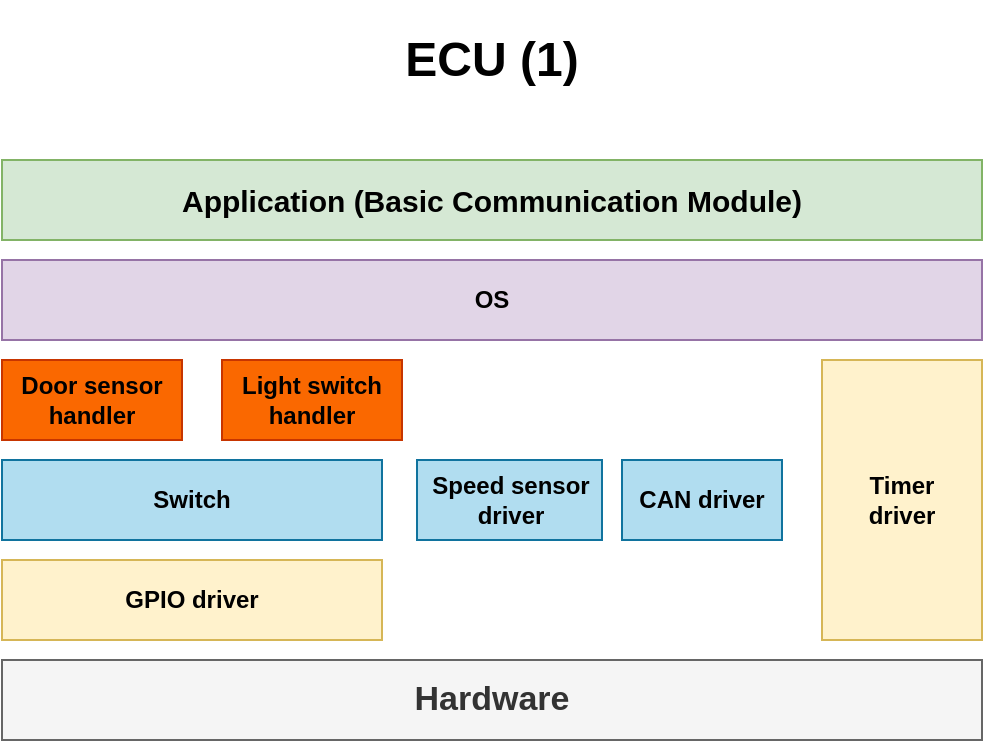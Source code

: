 <mxfile version="20.3.0" type="device" pages="8"><diagram id="oOxkMQAN9K_bABFcMj0Q" name="ECU-1_layers"><mxGraphModel dx="1038" dy="641" grid="1" gridSize="10" guides="1" tooltips="1" connect="1" arrows="1" fold="1" page="1" pageScale="1" pageWidth="850" pageHeight="1100" math="0" shadow="0"><root><mxCell id="0"/><mxCell id="1" parent="0"/><mxCell id="PEuDZ--BBZdkJWTMzTwm-1" value="Hardware" style="rounded=0;whiteSpace=wrap;html=1;fillColor=#f5f5f5;fontColor=#333333;strokeColor=#666666;fontStyle=1;fontSize=17;" parent="1" vertex="1"><mxGeometry x="180" y="330" width="490" height="40" as="geometry"/></mxCell><mxCell id="PEuDZ--BBZdkJWTMzTwm-2" value="GPIO driver" style="rounded=0;whiteSpace=wrap;html=1;fillColor=#fff2cc;strokeColor=#d6b656;fontStyle=1" parent="1" vertex="1"><mxGeometry x="180" y="280" width="190" height="40" as="geometry"/></mxCell><mxCell id="PEuDZ--BBZdkJWTMzTwm-3" value="Timer&lt;br&gt;driver" style="rounded=0;whiteSpace=wrap;html=1;fillColor=#fff2cc;strokeColor=#d6b656;fontStyle=1" parent="1" vertex="1"><mxGeometry x="590" y="180" width="80" height="140" as="geometry"/></mxCell><mxCell id="PEuDZ--BBZdkJWTMzTwm-4" value="Door sensor handler" style="rounded=0;whiteSpace=wrap;html=1;fillColor=#fa6800;strokeColor=#C73500;fontStyle=1;fontColor=#000000;" parent="1" vertex="1"><mxGeometry x="180" y="180" width="90" height="40" as="geometry"/></mxCell><mxCell id="PEuDZ--BBZdkJWTMzTwm-5" value="Light switch handler" style="rounded=0;whiteSpace=wrap;html=1;fillColor=#fa6800;strokeColor=#C73500;fontStyle=1;fontColor=#000000;" parent="1" vertex="1"><mxGeometry x="290" y="180" width="90" height="40" as="geometry"/></mxCell><mxCell id="PEuDZ--BBZdkJWTMzTwm-6" value="Speed sensor driver" style="rounded=0;whiteSpace=wrap;html=1;fillColor=#b1ddf0;strokeColor=#10739e;fontStyle=1" parent="1" vertex="1"><mxGeometry x="387.5" y="230" width="92.5" height="40" as="geometry"/></mxCell><mxCell id="PEuDZ--BBZdkJWTMzTwm-7" value="Application (Basic Communication Module)" style="rounded=0;whiteSpace=wrap;html=1;fillColor=#d5e8d4;strokeColor=#82b366;fontStyle=1;fontSize=15;" parent="1" vertex="1"><mxGeometry x="180" y="80" width="490" height="40" as="geometry"/></mxCell><mxCell id="PEuDZ--BBZdkJWTMzTwm-8" value="OS" style="rounded=0;whiteSpace=wrap;html=1;rotation=0;fillColor=#e1d5e7;strokeColor=#9673a6;fontStyle=1" parent="1" vertex="1"><mxGeometry x="180" y="130" width="490" height="40" as="geometry"/></mxCell><mxCell id="PEuDZ--BBZdkJWTMzTwm-9" value="&lt;h1&gt;ECU (1)&lt;/h1&gt;" style="text;html=1;strokeColor=none;fillColor=none;spacing=5;spacingTop=-20;whiteSpace=wrap;overflow=hidden;rounded=0;align=center;" parent="1" vertex="1"><mxGeometry x="305" y="10" width="240" height="40" as="geometry"/></mxCell><mxCell id="PEuDZ--BBZdkJWTMzTwm-10" value="CAN driver" style="rounded=0;whiteSpace=wrap;html=1;fillColor=#b1ddf0;strokeColor=#10739e;fontStyle=1" parent="1" vertex="1"><mxGeometry x="490" y="230" width="80" height="40" as="geometry"/></mxCell><mxCell id="PEuDZ--BBZdkJWTMzTwm-11" value="Switch" style="rounded=0;whiteSpace=wrap;html=1;fillColor=#b1ddf0;strokeColor=#10739e;fontStyle=1" parent="1" vertex="1"><mxGeometry x="180" y="230" width="190" height="40" as="geometry"/></mxCell></root></mxGraphModel></diagram><diagram id="31X_ux7NHFPvm8M8hgH8" name="BCM_Statemachine"><mxGraphModel dx="1038" dy="641" grid="1" gridSize="10" guides="1" tooltips="1" connect="1" arrows="1" fold="1" page="1" pageScale="1" pageWidth="850" pageHeight="1100" math="0" shadow="0"><root><mxCell id="0"/><mxCell id="1" parent="0"/><mxCell id="GMlmVwHeSt6Mleru2nS1-5" style="edgeStyle=orthogonalEdgeStyle;curved=1;rounded=0;orthogonalLoop=1;jettySize=auto;html=1;exitX=0.5;exitY=1;exitDx=0;exitDy=0;entryX=0.5;entryY=0;entryDx=0;entryDy=0;fontSize=9;" parent="1" source="jbmGhUcuQHiQS_gU45y4-1" target="GMlmVwHeSt6Mleru2nS1-1" edge="1"><mxGeometry relative="1" as="geometry"/></mxCell><mxCell id="jbmGhUcuQHiQS_gU45y4-1" value="" style="ellipse;whiteSpace=wrap;html=1;aspect=fixed;fillColor=#000000;" parent="1" vertex="1"><mxGeometry x="415" y="70" width="20" height="20" as="geometry"/></mxCell><mxCell id="GMlmVwHeSt6Mleru2nS1-6" style="edgeStyle=orthogonalEdgeStyle;curved=1;rounded=0;orthogonalLoop=1;jettySize=auto;html=1;exitX=1;exitY=0.5;exitDx=0;exitDy=0;fontSize=9;" parent="1" source="GMlmVwHeSt6Mleru2nS1-1" target="GMlmVwHeSt6Mleru2nS1-2" edge="1"><mxGeometry relative="1" as="geometry"/></mxCell><mxCell id="GMlmVwHeSt6Mleru2nS1-7" style="edgeStyle=orthogonalEdgeStyle;curved=1;rounded=0;orthogonalLoop=1;jettySize=auto;html=1;exitX=0;exitY=0.5;exitDx=0;exitDy=0;entryX=0.5;entryY=0;entryDx=0;entryDy=0;fontSize=9;" parent="1" source="GMlmVwHeSt6Mleru2nS1-1" target="GMlmVwHeSt6Mleru2nS1-3" edge="1"><mxGeometry relative="1" as="geometry"/></mxCell><mxCell id="GMlmVwHeSt6Mleru2nS1-8" style="edgeStyle=orthogonalEdgeStyle;curved=1;rounded=0;orthogonalLoop=1;jettySize=auto;html=1;exitX=0.5;exitY=1;exitDx=0;exitDy=0;fontSize=9;" parent="1" source="GMlmVwHeSt6Mleru2nS1-1" target="GMlmVwHeSt6Mleru2nS1-4" edge="1"><mxGeometry relative="1" as="geometry"/></mxCell><mxCell id="GMlmVwHeSt6Mleru2nS1-1" value="Idle" style="rounded=1;whiteSpace=wrap;html=1;fillColor=none;" parent="1" vertex="1"><mxGeometry x="385" y="120" width="80" height="50" as="geometry"/></mxCell><mxCell id="GMlmVwHeSt6Mleru2nS1-10" style="edgeStyle=orthogonalEdgeStyle;curved=1;rounded=0;orthogonalLoop=1;jettySize=auto;html=1;exitX=0.75;exitY=0;exitDx=0;exitDy=0;entryX=1;entryY=0.25;entryDx=0;entryDy=0;fontSize=9;" parent="1" source="GMlmVwHeSt6Mleru2nS1-2" target="GMlmVwHeSt6Mleru2nS1-1" edge="1"><mxGeometry relative="1" as="geometry"/></mxCell><mxCell id="GMlmVwHeSt6Mleru2nS1-2" value="Send speed" style="rounded=1;whiteSpace=wrap;html=1;fillColor=none;" parent="1" vertex="1"><mxGeometry x="520" y="190" width="80" height="50" as="geometry"/></mxCell><mxCell id="GMlmVwHeSt6Mleru2nS1-11" style="edgeStyle=orthogonalEdgeStyle;curved=1;rounded=0;orthogonalLoop=1;jettySize=auto;html=1;exitX=0.25;exitY=0;exitDx=0;exitDy=0;entryX=0;entryY=0.25;entryDx=0;entryDy=0;fontSize=9;" parent="1" source="GMlmVwHeSt6Mleru2nS1-3" target="GMlmVwHeSt6Mleru2nS1-1" edge="1"><mxGeometry relative="1" as="geometry"/></mxCell><mxCell id="GMlmVwHeSt6Mleru2nS1-3" value="Send Door state" style="rounded=1;whiteSpace=wrap;html=1;fillColor=none;" parent="1" vertex="1"><mxGeometry x="270" y="190" width="80" height="50" as="geometry"/></mxCell><mxCell id="GMlmVwHeSt6Mleru2nS1-9" style="edgeStyle=orthogonalEdgeStyle;curved=1;rounded=0;orthogonalLoop=1;jettySize=auto;html=1;entryX=0.75;entryY=1;entryDx=0;entryDy=0;fontSize=9;exitX=0.75;exitY=0;exitDx=0;exitDy=0;" parent="1" source="GMlmVwHeSt6Mleru2nS1-4" target="GMlmVwHeSt6Mleru2nS1-1" edge="1"><mxGeometry relative="1" as="geometry"/></mxCell><mxCell id="GMlmVwHeSt6Mleru2nS1-4" value="Send Light switch state" style="rounded=1;whiteSpace=wrap;html=1;fillColor=none;" parent="1" vertex="1"><mxGeometry x="385" y="280" width="80" height="50" as="geometry"/></mxCell><mxCell id="GMlmVwHeSt6Mleru2nS1-12" value="5 msec passed" style="text;html=1;strokeColor=none;fillColor=none;align=center;verticalAlign=middle;whiteSpace=wrap;rounded=0;fontSize=9;rotation=15;" parent="1" vertex="1"><mxGeometry x="480" y="150" width="80" height="30" as="geometry"/></mxCell><mxCell id="GMlmVwHeSt6Mleru2nS1-13" value="20 msec passed" style="text;html=1;strokeColor=none;fillColor=none;align=center;verticalAlign=middle;whiteSpace=wrap;rounded=0;fontSize=9;rotation=90;" parent="1" vertex="1"><mxGeometry x="379" y="210" width="80" height="30" as="geometry"/></mxCell><mxCell id="GMlmVwHeSt6Mleru2nS1-14" value="10 msec passed" style="text;html=1;strokeColor=none;fillColor=none;align=center;verticalAlign=middle;whiteSpace=wrap;rounded=0;fontSize=9;rotation=-40;" parent="1" vertex="1"><mxGeometry x="306.75" y="154.82" width="65" height="30" as="geometry"/></mxCell><mxCell id="GMlmVwHeSt6Mleru2nS1-15" value="Data sent" style="text;html=1;strokeColor=none;fillColor=none;align=center;verticalAlign=middle;whiteSpace=wrap;rounded=0;fontSize=9;rotation=0;" parent="1" vertex="1"><mxGeometry x="480" y="110" width="80" height="30" as="geometry"/></mxCell><mxCell id="GMlmVwHeSt6Mleru2nS1-17" value="Data sent" style="text;html=1;strokeColor=none;fillColor=none;align=center;verticalAlign=middle;whiteSpace=wrap;rounded=0;fontSize=9;rotation=-15;" parent="1" vertex="1"><mxGeometry x="291.75" y="110" width="80" height="30" as="geometry"/></mxCell><mxCell id="GMlmVwHeSt6Mleru2nS1-18" value="Data sent" style="text;html=1;strokeColor=none;fillColor=none;align=center;verticalAlign=middle;whiteSpace=wrap;rounded=0;fontSize=9;rotation=90;" parent="1" vertex="1"><mxGeometry x="415" y="210" width="80" height="30" as="geometry"/></mxCell><mxCell id="GMlmVwHeSt6Mleru2nS1-19" value="&lt;h1&gt;Basic Communication Module Statemachine&lt;/h1&gt;" style="text;html=1;strokeColor=none;fillColor=none;spacing=5;spacingTop=-20;whiteSpace=wrap;overflow=hidden;rounded=0;fontSize=9;align=center;" parent="1" vertex="1"><mxGeometry x="195" y="10" width="460" height="30" as="geometry"/></mxCell></root></mxGraphModel></diagram><diagram id="OuGw_WcWdxQyMtkX_dIL" name="switch_state_machine"><mxGraphModel dx="1038" dy="641" grid="1" gridSize="10" guides="1" tooltips="1" connect="1" arrows="1" fold="1" page="1" pageScale="1" pageWidth="850" pageHeight="1100" math="0" shadow="0"><root><mxCell id="0"/><mxCell id="1" parent="0"/><mxCell id="gsXfzFTvdYY_gbAb-piG-8" style="edgeStyle=orthogonalEdgeStyle;rounded=0;orthogonalLoop=1;jettySize=auto;html=1;entryX=0;entryY=0.5;entryDx=0;entryDy=0;curved=1;exitX=0;exitY=0.5;exitDx=0;exitDy=0;" parent="1" source="gsXfzFTvdYY_gbAb-piG-1" target="gsXfzFTvdYY_gbAb-piG-4" edge="1"><mxGeometry relative="1" as="geometry"><Array as="points"><mxPoint x="322.75" y="155"/><mxPoint x="322.75" y="275"/></Array></mxGeometry></mxCell><mxCell id="gsXfzFTvdYY_gbAb-piG-1" value="Switch Rleased" style="rounded=1;whiteSpace=wrap;html=1;fillColor=none;" parent="1" vertex="1"><mxGeometry x="382.75" y="130" width="80" height="50" as="geometry"/></mxCell><mxCell id="gsXfzFTvdYY_gbAb-piG-3" style="edgeStyle=orthogonalEdgeStyle;rounded=0;orthogonalLoop=1;jettySize=auto;html=1;entryX=0.5;entryY=0;entryDx=0;entryDy=0;" parent="1" source="gsXfzFTvdYY_gbAb-piG-2" target="gsXfzFTvdYY_gbAb-piG-1" edge="1"><mxGeometry relative="1" as="geometry"/></mxCell><mxCell id="gsXfzFTvdYY_gbAb-piG-2" value="" style="ellipse;whiteSpace=wrap;html=1;aspect=fixed;fillColor=#000000;" parent="1" vertex="1"><mxGeometry x="412.75" y="70" width="20" height="20" as="geometry"/></mxCell><mxCell id="gsXfzFTvdYY_gbAb-piG-9" style="edgeStyle=orthogonalEdgeStyle;curved=1;rounded=0;orthogonalLoop=1;jettySize=auto;html=1;exitX=1;exitY=0.5;exitDx=0;exitDy=0;entryX=1;entryY=0.5;entryDx=0;entryDy=0;" parent="1" source="gsXfzFTvdYY_gbAb-piG-4" target="gsXfzFTvdYY_gbAb-piG-1" edge="1"><mxGeometry relative="1" as="geometry"><Array as="points"><mxPoint x="522.75" y="275"/><mxPoint x="522.75" y="155"/></Array></mxGeometry></mxCell><mxCell id="gsXfzFTvdYY_gbAb-piG-4" value="Switch Pressed" style="rounded=1;whiteSpace=wrap;html=1;fillColor=none;" parent="1" vertex="1"><mxGeometry x="382.75" y="250" width="80" height="50" as="geometry"/></mxCell><mxCell id="gsXfzFTvdYY_gbAb-piG-10" value="Switch is pressed" style="text;html=1;strokeColor=none;fillColor=none;align=center;verticalAlign=middle;whiteSpace=wrap;rounded=0;rotation=-90;fontSize=9;" parent="1" vertex="1"><mxGeometry x="254" y="210" width="112.5" height="15" as="geometry"/></mxCell><mxCell id="gsXfzFTvdYY_gbAb-piG-11" value="Switch is released" style="text;html=1;strokeColor=none;fillColor=none;align=center;verticalAlign=middle;whiteSpace=wrap;rounded=0;rotation=-90;fontSize=9;" parent="1" vertex="1"><mxGeometry x="482.75" y="210" width="112.5" height="15" as="geometry"/></mxCell><mxCell id="gsXfzFTvdYY_gbAb-piG-12" value="&lt;h1&gt;Switch State Machine&lt;/h1&gt;" style="text;html=1;strokeColor=none;fillColor=none;spacing=5;spacingTop=-20;whiteSpace=wrap;overflow=hidden;rounded=0;fontSize=9;align=center;" parent="1" vertex="1"><mxGeometry x="280.25" y="20" width="285" height="30" as="geometry"/></mxCell></root></mxGraphModel></diagram><diagram id="gCsrEnXk4hcMo_eIwoRQ" name="CAN_Statemachine"><mxGraphModel dx="1038" dy="641" grid="1" gridSize="10" guides="1" tooltips="1" connect="1" arrows="1" fold="1" page="1" pageScale="1" pageWidth="850" pageHeight="1100" math="0" shadow="0"><root><mxCell id="0"/><mxCell id="1" parent="0"/><mxCell id="sibCgpX6am7q4HEfOcN--1" style="edgeStyle=orthogonalEdgeStyle;curved=1;rounded=0;orthogonalLoop=1;jettySize=auto;html=1;exitX=0.5;exitY=1;exitDx=0;exitDy=0;entryX=0.5;entryY=0;entryDx=0;entryDy=0;fontSize=9;" parent="1" source="sibCgpX6am7q4HEfOcN--2" target="sibCgpX6am7q4HEfOcN--6" edge="1"><mxGeometry relative="1" as="geometry"/></mxCell><mxCell id="sibCgpX6am7q4HEfOcN--2" value="" style="ellipse;whiteSpace=wrap;html=1;aspect=fixed;fillColor=#000000;" parent="1" vertex="1"><mxGeometry x="415" y="70" width="20" height="20" as="geometry"/></mxCell><mxCell id="sibCgpX6am7q4HEfOcN--3" style="edgeStyle=orthogonalEdgeStyle;curved=1;rounded=0;orthogonalLoop=1;jettySize=auto;html=1;exitX=1;exitY=0.5;exitDx=0;exitDy=0;fontSize=9;" parent="1" source="sibCgpX6am7q4HEfOcN--6" target="sibCgpX6am7q4HEfOcN--8" edge="1"><mxGeometry relative="1" as="geometry"/></mxCell><mxCell id="sibCgpX6am7q4HEfOcN--4" style="edgeStyle=orthogonalEdgeStyle;curved=1;rounded=0;orthogonalLoop=1;jettySize=auto;html=1;exitX=0;exitY=0.5;exitDx=0;exitDy=0;entryX=0.5;entryY=0;entryDx=0;entryDy=0;fontSize=9;" parent="1" source="sibCgpX6am7q4HEfOcN--6" target="sibCgpX6am7q4HEfOcN--10" edge="1"><mxGeometry relative="1" as="geometry"/></mxCell><mxCell id="sibCgpX6am7q4HEfOcN--6" value="Idle" style="rounded=1;whiteSpace=wrap;html=1;fillColor=none;" parent="1" vertex="1"><mxGeometry x="385" y="120" width="80" height="50" as="geometry"/></mxCell><mxCell id="sibCgpX6am7q4HEfOcN--7" style="edgeStyle=orthogonalEdgeStyle;curved=1;rounded=0;orthogonalLoop=1;jettySize=auto;html=1;exitX=0.75;exitY=0;exitDx=0;exitDy=0;entryX=1;entryY=0.25;entryDx=0;entryDy=0;fontSize=9;" parent="1" source="sibCgpX6am7q4HEfOcN--8" target="sibCgpX6am7q4HEfOcN--6" edge="1"><mxGeometry relative="1" as="geometry"/></mxCell><mxCell id="sibCgpX6am7q4HEfOcN--8" value="Sending Data" style="rounded=1;whiteSpace=wrap;html=1;fillColor=none;" parent="1" vertex="1"><mxGeometry x="520" y="190" width="80" height="50" as="geometry"/></mxCell><mxCell id="sibCgpX6am7q4HEfOcN--10" value="Receiving data" style="rounded=1;whiteSpace=wrap;html=1;fillColor=none;" parent="1" vertex="1"><mxGeometry x="270" y="190" width="80" height="50" as="geometry"/></mxCell><mxCell id="sibCgpX6am7q4HEfOcN--13" value="Data ready to be sent" style="text;html=1;strokeColor=none;fillColor=none;align=center;verticalAlign=middle;whiteSpace=wrap;rounded=0;fontSize=9;rotation=15;" parent="1" vertex="1"><mxGeometry x="480" y="150" width="80" height="30" as="geometry"/></mxCell><mxCell id="sibCgpX6am7q4HEfOcN--15" value="New data" style="text;html=1;strokeColor=none;fillColor=none;align=center;verticalAlign=middle;whiteSpace=wrap;rounded=0;fontSize=9;rotation=-15;" parent="1" vertex="1"><mxGeometry x="306.75" y="120" width="65" height="30" as="geometry"/></mxCell><mxCell id="sibCgpX6am7q4HEfOcN--16" value="Data sent" style="text;html=1;strokeColor=none;fillColor=none;align=center;verticalAlign=middle;whiteSpace=wrap;rounded=0;fontSize=9;rotation=0;" parent="1" vertex="1"><mxGeometry x="480" y="110" width="80" height="30" as="geometry"/></mxCell><mxCell id="sibCgpX6am7q4HEfOcN--19" value="&lt;h1&gt;CAN Bus Statemachine&lt;/h1&gt;" style="text;html=1;strokeColor=none;fillColor=none;spacing=5;spacingTop=-20;whiteSpace=wrap;overflow=hidden;rounded=0;fontSize=9;align=center;" parent="1" vertex="1"><mxGeometry x="195" y="10" width="460" height="30" as="geometry"/></mxCell></root></mxGraphModel></diagram><diagram id="H0gEHbjcf7_8DdRQrm3c" name="speed_sensor_state_machine"><mxGraphModel dx="1038" dy="641" grid="1" gridSize="10" guides="1" tooltips="1" connect="1" arrows="1" fold="1" page="1" pageScale="1" pageWidth="850" pageHeight="1100" math="0" shadow="0"><root><mxCell id="0"/><mxCell id="1" parent="0"/><mxCell id="kRP4QYTNUZGXsTiHBAp--1" style="edgeStyle=orthogonalEdgeStyle;curved=1;rounded=0;orthogonalLoop=1;jettySize=auto;html=1;exitX=0.5;exitY=1;exitDx=0;exitDy=0;entryX=0.5;entryY=0;entryDx=0;entryDy=0;fontSize=9;" parent="1" source="kRP4QYTNUZGXsTiHBAp--2" target="kRP4QYTNUZGXsTiHBAp--5" edge="1"><mxGeometry relative="1" as="geometry"/></mxCell><mxCell id="kRP4QYTNUZGXsTiHBAp--2" value="" style="ellipse;whiteSpace=wrap;html=1;aspect=fixed;fillColor=#000000;" parent="1" vertex="1"><mxGeometry x="415" y="70" width="20" height="20" as="geometry"/></mxCell><mxCell id="kRP4QYTNUZGXsTiHBAp--4" style="edgeStyle=orthogonalEdgeStyle;curved=1;rounded=0;orthogonalLoop=1;jettySize=auto;html=1;exitX=0;exitY=0.5;exitDx=0;exitDy=0;entryX=0.5;entryY=0;entryDx=0;entryDy=0;fontSize=9;" parent="1" source="kRP4QYTNUZGXsTiHBAp--5" target="kRP4QYTNUZGXsTiHBAp--8" edge="1"><mxGeometry relative="1" as="geometry"/></mxCell><mxCell id="kRP4QYTNUZGXsTiHBAp--5" value="Reading sensor value" style="rounded=1;whiteSpace=wrap;html=1;fillColor=none;" parent="1" vertex="1"><mxGeometry x="385" y="120" width="80" height="50" as="geometry"/></mxCell><mxCell id="kRP4QYTNUZGXsTiHBAp--14" style="edgeStyle=orthogonalEdgeStyle;curved=1;rounded=0;orthogonalLoop=1;jettySize=auto;html=1;exitX=1;exitY=0.5;exitDx=0;exitDy=0;entryX=0.5;entryY=1;entryDx=0;entryDy=0;fontSize=9;" parent="1" source="kRP4QYTNUZGXsTiHBAp--8" target="kRP4QYTNUZGXsTiHBAp--5" edge="1"><mxGeometry relative="1" as="geometry"/></mxCell><mxCell id="kRP4QYTNUZGXsTiHBAp--8" value="Send the reading to BCM" style="rounded=1;whiteSpace=wrap;html=1;fillColor=none;" parent="1" vertex="1"><mxGeometry x="250" y="190" width="100" height="50" as="geometry"/></mxCell><mxCell id="kRP4QYTNUZGXsTiHBAp--12" value="&lt;h1&gt;Speed sensor statemachine&lt;/h1&gt;" style="text;html=1;strokeColor=none;fillColor=none;spacing=5;spacingTop=-20;whiteSpace=wrap;overflow=hidden;rounded=0;fontSize=9;align=center;" parent="1" vertex="1"><mxGeometry x="195" y="10" width="460" height="30" as="geometry"/></mxCell><mxCell id="kRP4QYTNUZGXsTiHBAp--13" value="5 msec passed" style="text;html=1;strokeColor=none;fillColor=none;align=center;verticalAlign=middle;whiteSpace=wrap;rounded=0;fontSize=9;" parent="1" vertex="1"><mxGeometry x="300" y="120" width="60" height="30" as="geometry"/></mxCell><mxCell id="kRP4QYTNUZGXsTiHBAp--15" value="Note: this state machine will be used if the Basic Communication module is just going to call this update function" style="text;html=1;strokeColor=none;fillColor=#FFD966;align=left;verticalAlign=middle;whiteSpace=wrap;rounded=0;fontSize=13;fontStyle=1" parent="1" vertex="1"><mxGeometry x="40" y="280" width="710" height="30" as="geometry"/></mxCell></root></mxGraphModel></diagram><diagram id="BmWSCGoJ4S5Os2B8n0Q4" name="Door_sensor_statemachine"><mxGraphModel dx="1038" dy="641" grid="1" gridSize="10" guides="1" tooltips="1" connect="1" arrows="1" fold="1" page="1" pageScale="1" pageWidth="850" pageHeight="1100" math="0" shadow="0"><root><mxCell id="0"/><mxCell id="1" parent="0"/><mxCell id="kHu6JbVeLLv2Uadwuo5L-1" style="edgeStyle=orthogonalEdgeStyle;curved=1;rounded=0;orthogonalLoop=1;jettySize=auto;html=1;exitX=0.5;exitY=1;exitDx=0;exitDy=0;entryX=0.5;entryY=0;entryDx=0;entryDy=0;fontSize=9;" parent="1" source="kHu6JbVeLLv2Uadwuo5L-2" target="kHu6JbVeLLv2Uadwuo5L-4" edge="1"><mxGeometry relative="1" as="geometry"/></mxCell><mxCell id="kHu6JbVeLLv2Uadwuo5L-2" value="" style="ellipse;whiteSpace=wrap;html=1;aspect=fixed;fillColor=#000000;" parent="1" vertex="1"><mxGeometry x="415" y="70" width="20" height="20" as="geometry"/></mxCell><mxCell id="kHu6JbVeLLv2Uadwuo5L-3" style="edgeStyle=orthogonalEdgeStyle;curved=1;rounded=0;orthogonalLoop=1;jettySize=auto;html=1;exitX=0;exitY=0.5;exitDx=0;exitDy=0;entryX=0.5;entryY=0;entryDx=0;entryDy=0;fontSize=9;" parent="1" source="kHu6JbVeLLv2Uadwuo5L-4" target="kHu6JbVeLLv2Uadwuo5L-6" edge="1"><mxGeometry relative="1" as="geometry"/></mxCell><mxCell id="kHu6JbVeLLv2Uadwuo5L-4" value="Reading switch state" style="rounded=1;whiteSpace=wrap;html=1;fillColor=none;" parent="1" vertex="1"><mxGeometry x="385" y="120" width="80" height="50" as="geometry"/></mxCell><mxCell id="kHu6JbVeLLv2Uadwuo5L-5" style="edgeStyle=orthogonalEdgeStyle;curved=1;rounded=0;orthogonalLoop=1;jettySize=auto;html=1;exitX=1;exitY=0.5;exitDx=0;exitDy=0;entryX=0.5;entryY=1;entryDx=0;entryDy=0;fontSize=9;" parent="1" source="kHu6JbVeLLv2Uadwuo5L-6" target="kHu6JbVeLLv2Uadwuo5L-4" edge="1"><mxGeometry relative="1" as="geometry"/></mxCell><mxCell id="kHu6JbVeLLv2Uadwuo5L-6" value="Send the reading to BCM" style="rounded=1;whiteSpace=wrap;html=1;fillColor=none;" parent="1" vertex="1"><mxGeometry x="240" y="190" width="110" height="50" as="geometry"/></mxCell><mxCell id="kHu6JbVeLLv2Uadwuo5L-7" value="&lt;h1&gt;Door sensor statemachine&lt;/h1&gt;" style="text;html=1;strokeColor=none;fillColor=none;spacing=5;spacingTop=-20;whiteSpace=wrap;overflow=hidden;rounded=0;fontSize=9;align=center;" parent="1" vertex="1"><mxGeometry x="195" y="10" width="460" height="30" as="geometry"/></mxCell><mxCell id="kHu6JbVeLLv2Uadwuo5L-8" value="10 msec passed" style="text;html=1;strokeColor=none;fillColor=none;align=center;verticalAlign=middle;whiteSpace=wrap;rounded=0;fontSize=9;" parent="1" vertex="1"><mxGeometry x="300" y="120" width="60" height="30" as="geometry"/></mxCell><mxCell id="kHu6JbVeLLv2Uadwuo5L-9" value="Note: this state machine will be used if the Basic Communication module is just going to call this update function" style="text;html=1;strokeColor=none;fillColor=#FFD966;align=left;verticalAlign=middle;whiteSpace=wrap;rounded=0;fontSize=13;fontStyle=1" parent="1" vertex="1"><mxGeometry x="40" y="280" width="710" height="30" as="geometry"/></mxCell></root></mxGraphModel></diagram><diagram id="CapNH4pQ0Sl9eQ2FhQh8" name="light_switch_statemachine"><mxGraphModel dx="1038" dy="641" grid="1" gridSize="10" guides="1" tooltips="1" connect="1" arrows="1" fold="1" page="1" pageScale="1" pageWidth="850" pageHeight="1100" math="0" shadow="0"><root><mxCell id="0"/><mxCell id="1" parent="0"/><mxCell id="_GtlouZI22BrAfImIrFY-1" style="edgeStyle=orthogonalEdgeStyle;curved=1;rounded=0;orthogonalLoop=1;jettySize=auto;html=1;exitX=0.5;exitY=1;exitDx=0;exitDy=0;entryX=0.5;entryY=0;entryDx=0;entryDy=0;fontSize=9;" parent="1" source="_GtlouZI22BrAfImIrFY-2" target="_GtlouZI22BrAfImIrFY-4" edge="1"><mxGeometry relative="1" as="geometry"/></mxCell><mxCell id="_GtlouZI22BrAfImIrFY-2" value="" style="ellipse;whiteSpace=wrap;html=1;aspect=fixed;fillColor=#000000;" parent="1" vertex="1"><mxGeometry x="415" y="70" width="20" height="20" as="geometry"/></mxCell><mxCell id="_GtlouZI22BrAfImIrFY-3" style="edgeStyle=orthogonalEdgeStyle;curved=1;rounded=0;orthogonalLoop=1;jettySize=auto;html=1;exitX=0;exitY=0.5;exitDx=0;exitDy=0;entryX=0.5;entryY=0;entryDx=0;entryDy=0;fontSize=9;" parent="1" source="_GtlouZI22BrAfImIrFY-4" target="_GtlouZI22BrAfImIrFY-6" edge="1"><mxGeometry relative="1" as="geometry"/></mxCell><mxCell id="_GtlouZI22BrAfImIrFY-4" value="Reading switch state" style="rounded=1;whiteSpace=wrap;html=1;fillColor=none;" parent="1" vertex="1"><mxGeometry x="385" y="120" width="80" height="50" as="geometry"/></mxCell><mxCell id="_GtlouZI22BrAfImIrFY-5" style="edgeStyle=orthogonalEdgeStyle;curved=1;rounded=0;orthogonalLoop=1;jettySize=auto;html=1;exitX=1;exitY=0.5;exitDx=0;exitDy=0;entryX=0.5;entryY=1;entryDx=0;entryDy=0;fontSize=9;" parent="1" source="_GtlouZI22BrAfImIrFY-6" target="_GtlouZI22BrAfImIrFY-4" edge="1"><mxGeometry relative="1" as="geometry"/></mxCell><mxCell id="_GtlouZI22BrAfImIrFY-6" value="Send the reading to BCM" style="rounded=1;whiteSpace=wrap;html=1;fillColor=none;" parent="1" vertex="1"><mxGeometry x="240" y="190" width="110" height="50" as="geometry"/></mxCell><mxCell id="_GtlouZI22BrAfImIrFY-7" value="&lt;h1&gt;Light sensor statemachine&lt;/h1&gt;" style="text;html=1;strokeColor=none;fillColor=none;spacing=5;spacingTop=-20;whiteSpace=wrap;overflow=hidden;rounded=0;fontSize=9;align=center;" parent="1" vertex="1"><mxGeometry x="195" y="10" width="460" height="30" as="geometry"/></mxCell><mxCell id="_GtlouZI22BrAfImIrFY-8" value="20 msec passed" style="text;html=1;strokeColor=none;fillColor=none;align=center;verticalAlign=middle;whiteSpace=wrap;rounded=0;fontSize=9;" parent="1" vertex="1"><mxGeometry x="300" y="120" width="60" height="30" as="geometry"/></mxCell><mxCell id="_GtlouZI22BrAfImIrFY-9" value="Note: this state machine will be used if the Basic Communication module is just going to call this update function" style="text;html=1;strokeColor=none;fillColor=#FFD966;align=left;verticalAlign=middle;whiteSpace=wrap;rounded=0;fontSize=13;fontStyle=1" parent="1" vertex="1"><mxGeometry x="70" y="280" width="710" height="30" as="geometry"/></mxCell></root></mxGraphModel></diagram><diagram id="E94doNvKPgX-gZsXOMdx" name="ECU_sequence"><mxGraphModel dx="1038" dy="641" grid="1" gridSize="10" guides="1" tooltips="1" connect="1" arrows="1" fold="1" page="1" pageScale="1" pageWidth="850" pageHeight="1100" math="0" shadow="0"><root><mxCell id="0"/><mxCell id="1" parent="0"/><mxCell id="lR35DBSYS-dG_oO32sWF-22" value="" style="shape=umlLifeline;participant=umlEntity;perimeter=lifelinePerimeter;whiteSpace=wrap;html=1;container=1;collapsible=0;recursiveResize=0;verticalAlign=top;spacingTop=36;outlineConnect=0;fontSize=10;fillColor=#99FFFF;" parent="1" vertex="1"><mxGeometry x="670" y="140" width="40" height="330" as="geometry"/></mxCell><mxCell id="lR35DBSYS-dG_oO32sWF-38" value="" style="html=1;points=[];perimeter=orthogonalPerimeter;fontSize=10;fillColor=#99FFFF;" parent="lR35DBSYS-dG_oO32sWF-22" vertex="1"><mxGeometry x="15" y="110" width="10" height="20" as="geometry"/></mxCell><mxCell id="lR35DBSYS-dG_oO32sWF-49" value="" style="html=1;points=[];perimeter=orthogonalPerimeter;fontSize=10;fillColor=#99FFFF;" parent="lR35DBSYS-dG_oO32sWF-22" vertex="1"><mxGeometry x="15" y="150" width="10" height="20" as="geometry"/></mxCell><mxCell id="lR35DBSYS-dG_oO32sWF-50" value="" style="html=1;points=[];perimeter=orthogonalPerimeter;fontSize=10;fillColor=#99FFFF;" parent="lR35DBSYS-dG_oO32sWF-22" vertex="1"><mxGeometry x="15" y="190" width="10" height="20" as="geometry"/></mxCell><mxCell id="lR35DBSYS-dG_oO32sWF-10" value="" style="shape=umlLifeline;participant=umlEntity;perimeter=lifelinePerimeter;whiteSpace=wrap;html=1;container=1;collapsible=0;recursiveResize=0;verticalAlign=top;spacingTop=36;outlineConnect=0;fontSize=10;fillColor=#99FFFF;" parent="1" vertex="1"><mxGeometry x="175" y="140" width="40" height="320" as="geometry"/></mxCell><mxCell id="lR35DBSYS-dG_oO32sWF-35" value="" style="html=1;points=[];perimeter=orthogonalPerimeter;fontSize=10;fillColor=#99FFFF;" parent="lR35DBSYS-dG_oO32sWF-10" vertex="1"><mxGeometry x="15" y="80" width="10" height="210" as="geometry"/></mxCell><mxCell id="lR35DBSYS-dG_oO32sWF-39" style="edgeStyle=orthogonalEdgeStyle;rounded=0;orthogonalLoop=1;jettySize=auto;html=1;fontSize=10;elbow=vertical;" parent="lR35DBSYS-dG_oO32sWF-10" source="lR35DBSYS-dG_oO32sWF-35" target="lR35DBSYS-dG_oO32sWF-35" edge="1"><mxGeometry relative="1" as="geometry"><Array as="points"><mxPoint x="65" y="190"/></Array></mxGeometry></mxCell><mxCell id="lR35DBSYS-dG_oO32sWF-1" value="Read Speed Sensor" style="html=1;fontSize=10;fillColor=none;" parent="1" vertex="1"><mxGeometry x="140" y="70" width="110" height="50" as="geometry"/></mxCell><mxCell id="lR35DBSYS-dG_oO32sWF-2" value="Read Door Sensor" style="html=1;fontSize=10;fillColor=none;" parent="1" vertex="1"><mxGeometry x="290" y="70" width="110" height="50" as="geometry"/></mxCell><mxCell id="lR35DBSYS-dG_oO32sWF-3" value="Read Light Switch State" style="html=1;fontSize=10;fillColor=none;" parent="1" vertex="1"><mxGeometry x="440" y="70" width="110" height="50" as="geometry"/></mxCell><mxCell id="lR35DBSYS-dG_oO32sWF-4" value="Send Data" style="html=1;fontSize=10;fillColor=none;" parent="1" vertex="1"><mxGeometry x="600" y="70" width="110" height="50" as="geometry"/></mxCell><mxCell id="lR35DBSYS-dG_oO32sWF-18" value="" style="shape=umlLifeline;participant=umlEntity;perimeter=lifelinePerimeter;whiteSpace=wrap;html=1;container=1;collapsible=0;recursiveResize=0;verticalAlign=top;spacingTop=36;outlineConnect=0;fontSize=10;fillColor=#99FFFF;" parent="1" vertex="1"><mxGeometry x="320" y="140" width="40" height="320" as="geometry"/></mxCell><mxCell id="lR35DBSYS-dG_oO32sWF-20" value="" style="shape=umlLifeline;participant=umlEntity;perimeter=lifelinePerimeter;whiteSpace=wrap;html=1;container=1;collapsible=0;recursiveResize=0;verticalAlign=top;spacingTop=36;outlineConnect=0;fontSize=10;fillColor=#99FFFF;" parent="1" vertex="1"><mxGeometry x="465" y="140" width="40" height="320" as="geometry"/></mxCell><mxCell id="lR35DBSYS-dG_oO32sWF-21" value="" style="html=1;points=[];perimeter=orthogonalPerimeter;fontSize=10;fillColor=#99FFFF;" parent="lR35DBSYS-dG_oO32sWF-20" vertex="1"><mxGeometry x="15" y="80" width="10" height="200" as="geometry"/></mxCell><mxCell id="lR35DBSYS-dG_oO32sWF-47" style="edgeStyle=orthogonalEdgeStyle;rounded=0;orthogonalLoop=1;jettySize=auto;html=1;fontSize=10;elbow=vertical;" parent="lR35DBSYS-dG_oO32sWF-20" edge="1"><mxGeometry relative="1" as="geometry"><mxPoint x="25" y="220.034" as="sourcePoint"/><mxPoint x="25" y="240" as="targetPoint"/><Array as="points"><mxPoint x="65" y="220"/><mxPoint x="65" y="240"/></Array></mxGeometry></mxCell><mxCell id="lR35DBSYS-dG_oO32sWF-37" value="Send speed sensor data after 5 msec" style="html=1;verticalAlign=bottom;endArrow=block;rounded=0;fontSize=10;exitX=1.12;exitY=0.2;exitDx=0;exitDy=0;exitPerimeter=0;" parent="1" source="lR35DBSYS-dG_oO32sWF-35" target="lR35DBSYS-dG_oO32sWF-22" edge="1"><mxGeometry x="0.593" width="80" relative="1" as="geometry"><mxPoint x="210" y="260" as="sourcePoint"/><mxPoint x="520" y="140" as="targetPoint"/><mxPoint as="offset"/></mxGeometry></mxCell><mxCell id="lR35DBSYS-dG_oO32sWF-40" value="" style="html=1;points=[];perimeter=orthogonalPerimeter;fontSize=10;fillColor=#99FFFF;" parent="1" vertex="1"><mxGeometry x="335" y="220" width="9" height="200" as="geometry"/></mxCell><mxCell id="lR35DBSYS-dG_oO32sWF-41" style="edgeStyle=orthogonalEdgeStyle;rounded=0;orthogonalLoop=1;jettySize=auto;html=1;fontSize=10;elbow=vertical;" parent="1" edge="1"><mxGeometry relative="1" as="geometry"><mxPoint x="344" y="331" as="sourcePoint"/><mxPoint x="344" y="351" as="targetPoint"/><Array as="points"><mxPoint x="390" y="331"/><mxPoint x="390" y="351"/></Array></mxGeometry></mxCell><mxCell id="lR35DBSYS-dG_oO32sWF-42" value="Send door sensor data after 10 msec" style="html=1;verticalAlign=bottom;endArrow=block;rounded=0;fontSize=10;" parent="1" target="lR35DBSYS-dG_oO32sWF-22" edge="1"><mxGeometry x="0.366" width="80" relative="1" as="geometry"><mxPoint x="344" y="300" as="sourcePoint"/><mxPoint x="684.5" y="351.4" as="targetPoint"/><mxPoint as="offset"/><Array as="points"><mxPoint x="470" y="300"/></Array></mxGeometry></mxCell><mxCell id="lR35DBSYS-dG_oO32sWF-48" value="Send light switch state after 20 msec" style="html=1;verticalAlign=bottom;endArrow=block;rounded=0;fontSize=10;exitX=1.103;exitY=0.601;exitDx=0;exitDy=0;exitPerimeter=0;" parent="1" source="lR35DBSYS-dG_oO32sWF-21" target="lR35DBSYS-dG_oO32sWF-22" edge="1"><mxGeometry x="0.021" width="80" relative="1" as="geometry"><mxPoint x="354" y="310" as="sourcePoint"/><mxPoint x="699.5" y="310" as="targetPoint"/><mxPoint as="offset"/><Array as="points"><mxPoint x="560" y="340"/></Array></mxGeometry></mxCell><mxCell id="lR35DBSYS-dG_oO32sWF-52" value="Read the &#10;sensor" style="text;align=center;fontStyle=0;verticalAlign=middle;spacingLeft=3;spacingRight=3;strokeColor=none;rotatable=0;points=[[0,0.5],[1,0.5]];portConstraint=eastwest;fontSize=9;fillColor=none;" parent="1" vertex="1"><mxGeometry x="180" y="340" width="80" height="26" as="geometry"/></mxCell><mxCell id="lR35DBSYS-dG_oO32sWF-53" value="Read the &#10;sensor" style="text;align=center;fontStyle=0;verticalAlign=middle;spacingLeft=3;spacingRight=3;strokeColor=none;rotatable=0;points=[[0,0.5],[1,0.5]];portConstraint=eastwest;fontSize=9;fillColor=none;" parent="1" vertex="1"><mxGeometry x="328" y="350" width="80" height="30" as="geometry"/></mxCell><mxCell id="lR35DBSYS-dG_oO32sWF-54" value="Read the &#10;switch" style="text;align=center;fontStyle=0;verticalAlign=middle;spacingLeft=3;spacingRight=3;strokeColor=none;rotatable=0;points=[[0,0.5],[1,0.5]];portConstraint=eastwest;fontSize=9;fillColor=none;" parent="1" vertex="1"><mxGeometry x="480" y="380" width="80" height="30" as="geometry"/></mxCell><mxCell id="lR35DBSYS-dG_oO32sWF-55" value="&lt;h1&gt;ECU-1 Sequence Diagram&lt;/h1&gt;" style="text;html=1;strokeColor=none;fillColor=none;spacing=5;spacingTop=-20;whiteSpace=wrap;overflow=hidden;rounded=0;fontSize=9;align=center;" parent="1" vertex="1"><mxGeometry x="295" y="10" width="260" height="20" as="geometry"/></mxCell></root></mxGraphModel></diagram></mxfile>